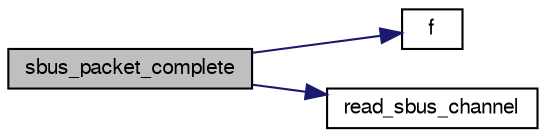 digraph "sbus_packet_complete"
{
  edge [fontname="FreeSans",fontsize="10",labelfontname="FreeSans",labelfontsize="10"];
  node [fontname="FreeSans",fontsize="10",shape=record];
  rankdir="LR";
  Node1 [label="sbus_packet_complete",height=0.2,width=0.4,color="black", fillcolor="grey75", style="filled", fontcolor="black"];
  Node1 -> Node2 [color="midnightblue",fontsize="10",style="solid",fontname="FreeSans"];
  Node2 [label="f",height=0.2,width=0.4,color="black", fillcolor="white", style="filled",URL="$dc/dd7/test__casadi_8cpp.html#ae20d7fba59865a21504b65cdb44cbfe5"];
  Node1 -> Node3 [color="midnightblue",fontsize="10",style="solid",fontname="FreeSans"];
  Node3 [label="read_sbus_channel",height=0.2,width=0.4,color="black", fillcolor="white", style="filled",URL="$d1/d95/rt__sbus_8h.html#a556abff30497289e33d971c6069c455c"];
}
